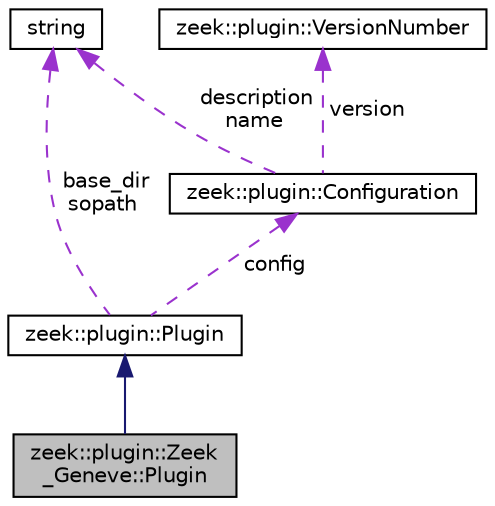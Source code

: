 digraph "zeek::plugin::Zeek_Geneve::Plugin"
{
 // LATEX_PDF_SIZE
  edge [fontname="Helvetica",fontsize="10",labelfontname="Helvetica",labelfontsize="10"];
  node [fontname="Helvetica",fontsize="10",shape=record];
  Node1 [label="zeek::plugin::Zeek\l_Geneve::Plugin",height=0.2,width=0.4,color="black", fillcolor="grey75", style="filled", fontcolor="black",tooltip=" "];
  Node2 -> Node1 [dir="back",color="midnightblue",fontsize="10",style="solid",fontname="Helvetica"];
  Node2 [label="zeek::plugin::Plugin",height=0.2,width=0.4,color="black", fillcolor="white", style="filled",URL="$d4/d01/classzeek_1_1plugin_1_1Plugin.html",tooltip=" "];
  Node3 -> Node2 [dir="back",color="darkorchid3",fontsize="10",style="dashed",label=" config" ,fontname="Helvetica"];
  Node3 [label="zeek::plugin::Configuration",height=0.2,width=0.4,color="black", fillcolor="white", style="filled",URL="$d6/d0d/classzeek_1_1plugin_1_1Configuration.html",tooltip=" "];
  Node4 -> Node3 [dir="back",color="darkorchid3",fontsize="10",style="dashed",label=" description\nname" ,fontname="Helvetica"];
  Node4 [label="string",height=0.2,width=0.4,color="black", fillcolor="white", style="filled",tooltip=" "];
  Node5 -> Node3 [dir="back",color="darkorchid3",fontsize="10",style="dashed",label=" version" ,fontname="Helvetica"];
  Node5 [label="zeek::plugin::VersionNumber",height=0.2,width=0.4,color="black", fillcolor="white", style="filled",URL="$d4/dc5/structzeek_1_1plugin_1_1VersionNumber.html",tooltip=" "];
  Node4 -> Node2 [dir="back",color="darkorchid3",fontsize="10",style="dashed",label=" base_dir\nsopath" ,fontname="Helvetica"];
}
